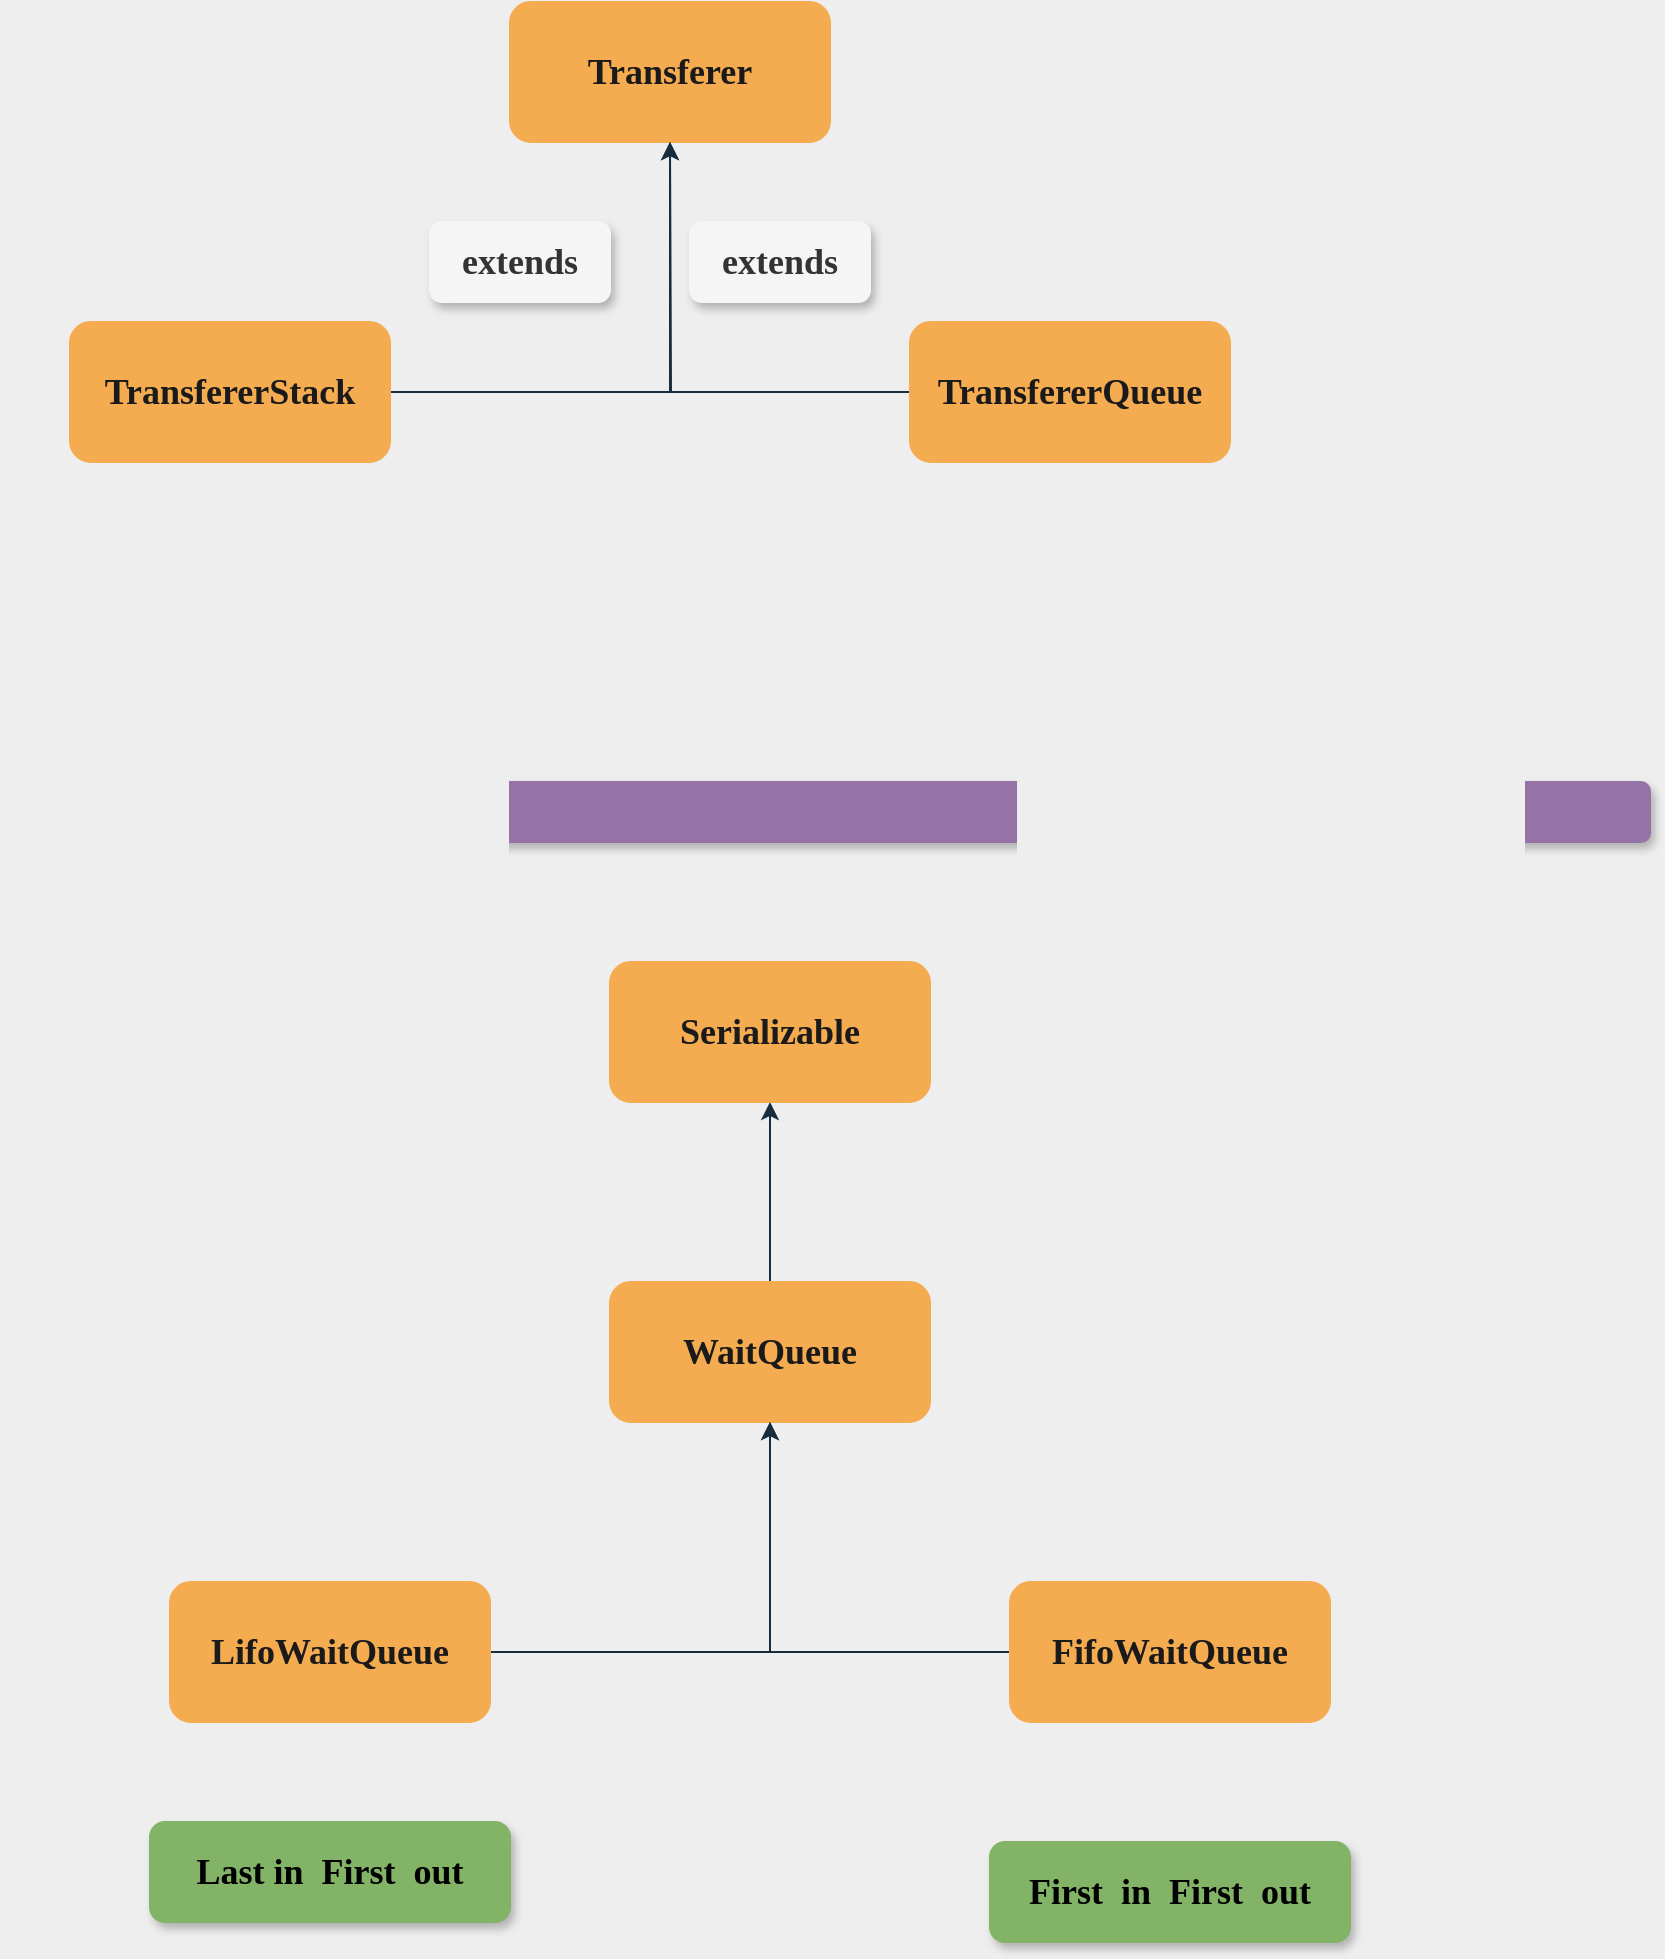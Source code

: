 <mxfile version="20.3.2" type="github" pages="6">
  <diagram id="pdduZCXTj9wSqDZN8CKR" name="内部类">
    <mxGraphModel dx="1037" dy="547" grid="1" gridSize="10" guides="1" tooltips="1" connect="1" arrows="1" fold="1" page="1" pageScale="1" pageWidth="827" pageHeight="1169" background="#EEEEEE" math="0" shadow="0">
      <root>
        <mxCell id="0" />
        <mxCell id="1" parent="0" />
        <mxCell id="Zs1OIONppMQEbX-3yjYK-1" value="&lt;b&gt;&lt;font face=&quot;Comic Sans MS&quot; style=&quot;font-size: 18px;&quot;&gt;Transferer&lt;/font&gt;&lt;/b&gt;" style="rounded=1;whiteSpace=wrap;html=1;strokeColor=#F5AB50;fontColor=#1A1A1A;fillColor=#F5AB50;shadow=0;" vertex="1" parent="1">
          <mxGeometry x="250" y="20" width="160" height="70" as="geometry" />
        </mxCell>
        <mxCell id="Zs1OIONppMQEbX-3yjYK-4" style="edgeStyle=orthogonalEdgeStyle;rounded=0;orthogonalLoop=1;jettySize=auto;html=1;entryX=0.5;entryY=1;entryDx=0;entryDy=0;strokeColor=#182E3E;fontFamily=Comic Sans MS;fontSize=18;fontColor=#1A1A1A;" edge="1" parent="1" source="Zs1OIONppMQEbX-3yjYK-2" target="Zs1OIONppMQEbX-3yjYK-1">
          <mxGeometry relative="1" as="geometry" />
        </mxCell>
        <mxCell id="Zs1OIONppMQEbX-3yjYK-2" value="&lt;b&gt;&lt;font face=&quot;Comic Sans MS&quot; style=&quot;font-size: 18px;&quot;&gt;TransfererStack&lt;/font&gt;&lt;/b&gt;" style="rounded=1;whiteSpace=wrap;html=1;strokeColor=#F5AB50;fontColor=#1A1A1A;fillColor=#F5AB50;" vertex="1" parent="1">
          <mxGeometry x="30" y="180" width="160" height="70" as="geometry" />
        </mxCell>
        <mxCell id="Zs1OIONppMQEbX-3yjYK-5" style="edgeStyle=orthogonalEdgeStyle;rounded=0;orthogonalLoop=1;jettySize=auto;html=1;strokeColor=#182E3E;fontFamily=Comic Sans MS;fontSize=18;fontColor=#1A1A1A;" edge="1" parent="1" source="Zs1OIONppMQEbX-3yjYK-3">
          <mxGeometry relative="1" as="geometry">
            <mxPoint x="330" y="90" as="targetPoint" />
          </mxGeometry>
        </mxCell>
        <mxCell id="Zs1OIONppMQEbX-3yjYK-3" value="&lt;b&gt;&lt;font face=&quot;Comic Sans MS&quot; style=&quot;font-size: 18px;&quot;&gt;TransfererQueue&lt;/font&gt;&lt;/b&gt;" style="rounded=1;whiteSpace=wrap;html=1;strokeColor=#F5AB50;fontColor=#1A1A1A;fillColor=#F5AB50;" vertex="1" parent="1">
          <mxGeometry x="450" y="180" width="160" height="70" as="geometry" />
        </mxCell>
        <mxCell id="Zs1OIONppMQEbX-3yjYK-6" value="&lt;b&gt;extends&lt;/b&gt;" style="text;html=1;strokeColor=#F5F5F5;fillColor=#F5F5F5;align=center;verticalAlign=middle;whiteSpace=wrap;rounded=1;fontFamily=Comic Sans MS;fontSize=18;fontColor=#333333;shadow=1;" vertex="1" parent="1">
          <mxGeometry x="210" y="130" width="90" height="40" as="geometry" />
        </mxCell>
        <mxCell id="Zs1OIONppMQEbX-3yjYK-7" value="&lt;b&gt;extends&lt;/b&gt;" style="text;html=1;strokeColor=#F5F5F5;fillColor=#F5F5F5;align=center;verticalAlign=middle;whiteSpace=wrap;rounded=1;fontFamily=Comic Sans MS;fontSize=18;fontColor=#333333;shadow=1;" vertex="1" parent="1">
          <mxGeometry x="340" y="130" width="90" height="40" as="geometry" />
        </mxCell>
        <mxCell id="Zs1OIONppMQEbX-3yjYK-18" style="edgeStyle=orthogonalEdgeStyle;rounded=0;orthogonalLoop=1;jettySize=auto;html=1;entryX=0.5;entryY=1;entryDx=0;entryDy=0;strokeColor=#182E3E;fontFamily=Comic Sans MS;fontSize=18;fontColor=#1A1A1A;" edge="1" parent="1" source="Zs1OIONppMQEbX-3yjYK-13" target="Zs1OIONppMQEbX-3yjYK-17">
          <mxGeometry relative="1" as="geometry" />
        </mxCell>
        <mxCell id="Zs1OIONppMQEbX-3yjYK-13" value="&lt;b&gt;&lt;font face=&quot;Comic Sans MS&quot; style=&quot;font-size: 18px;&quot;&gt;WaitQueue&lt;/font&gt;&lt;/b&gt;" style="rounded=1;whiteSpace=wrap;html=1;strokeColor=#F5AB50;fontColor=#1A1A1A;fillColor=#F5AB50;" vertex="1" parent="1">
          <mxGeometry x="300" y="660" width="160" height="70" as="geometry" />
        </mxCell>
        <mxCell id="Zs1OIONppMQEbX-3yjYK-14" value="" style="rounded=1;whiteSpace=wrap;html=1;shadow=1;strokeColor=#9673A6;fontFamily=Comic Sans MS;fontSize=18;fillColor=#9673A6;" vertex="1" parent="1">
          <mxGeometry y="410" width="820" height="30" as="geometry" />
        </mxCell>
        <mxCell id="Zs1OIONppMQEbX-3yjYK-19" style="edgeStyle=orthogonalEdgeStyle;rounded=0;orthogonalLoop=1;jettySize=auto;html=1;entryX=0.5;entryY=1;entryDx=0;entryDy=0;strokeColor=#182E3E;fontFamily=Comic Sans MS;fontSize=18;fontColor=#1A1A1A;" edge="1" parent="1" source="Zs1OIONppMQEbX-3yjYK-15" target="Zs1OIONppMQEbX-3yjYK-13">
          <mxGeometry relative="1" as="geometry" />
        </mxCell>
        <mxCell id="Zs1OIONppMQEbX-3yjYK-15" value="&lt;b&gt;&lt;font face=&quot;Comic Sans MS&quot; style=&quot;font-size: 18px;&quot;&gt;LifoWaitQueue&lt;/font&gt;&lt;/b&gt;" style="rounded=1;whiteSpace=wrap;html=1;strokeColor=#F5AB50;fontColor=#1A1A1A;fillColor=#F5AB50;" vertex="1" parent="1">
          <mxGeometry x="80" y="810" width="160" height="70" as="geometry" />
        </mxCell>
        <mxCell id="Zs1OIONppMQEbX-3yjYK-20" style="edgeStyle=orthogonalEdgeStyle;rounded=0;orthogonalLoop=1;jettySize=auto;html=1;entryX=0.5;entryY=1;entryDx=0;entryDy=0;strokeColor=#182E3E;fontFamily=Comic Sans MS;fontSize=18;fontColor=#1A1A1A;" edge="1" parent="1" source="Zs1OIONppMQEbX-3yjYK-16" target="Zs1OIONppMQEbX-3yjYK-13">
          <mxGeometry relative="1" as="geometry" />
        </mxCell>
        <mxCell id="Zs1OIONppMQEbX-3yjYK-16" value="&lt;b&gt;&lt;font face=&quot;Comic Sans MS&quot; style=&quot;font-size: 18px;&quot;&gt;FifoWaitQueue&lt;/font&gt;&lt;/b&gt;" style="rounded=1;whiteSpace=wrap;html=1;strokeColor=#F5AB50;fontColor=#1A1A1A;fillColor=#F5AB50;" vertex="1" parent="1">
          <mxGeometry x="500" y="810" width="160" height="70" as="geometry" />
        </mxCell>
        <mxCell id="Zs1OIONppMQEbX-3yjYK-17" value="&lt;b&gt;&lt;font face=&quot;Comic Sans MS&quot; style=&quot;font-size: 18px;&quot;&gt;Serializable&lt;/font&gt;&lt;/b&gt;" style="rounded=1;whiteSpace=wrap;html=1;strokeColor=#F5AB50;fontColor=#1A1A1A;fillColor=#F5AB50;" vertex="1" parent="1">
          <mxGeometry x="300" y="500" width="160" height="70" as="geometry" />
        </mxCell>
        <mxCell id="Zs1OIONppMQEbX-3yjYK-21" value="&lt;b&gt;Last in&amp;nbsp; First&amp;nbsp; out&lt;/b&gt;" style="text;html=1;strokeColor=#82B366;fillColor=#82B366;align=center;verticalAlign=middle;whiteSpace=wrap;rounded=1;shadow=1;fontFamily=Comic Sans MS;fontSize=18;" vertex="1" parent="1">
          <mxGeometry x="70" y="930" width="180" height="50" as="geometry" />
        </mxCell>
        <mxCell id="Zs1OIONppMQEbX-3yjYK-22" value="&lt;b&gt;First&amp;nbsp; in&amp;nbsp; First&amp;nbsp; out&lt;/b&gt;" style="text;html=1;strokeColor=#82B366;fillColor=#82B366;align=center;verticalAlign=middle;whiteSpace=wrap;rounded=1;shadow=1;fontFamily=Comic Sans MS;fontSize=18;" vertex="1" parent="1">
          <mxGeometry x="490" y="940" width="180" height="50" as="geometry" />
        </mxCell>
      </root>
    </mxGraphModel>
  </diagram>
  <diagram name="内部类-Transferer 的副本" id="S6HUEdkYfSA6m7veOKmx">
    <mxGraphModel dx="1037" dy="547" grid="1" gridSize="10" guides="1" tooltips="1" connect="1" arrows="1" fold="1" page="1" pageScale="1" pageWidth="827" pageHeight="1169" background="#EEEEEE" math="0" shadow="0">
      <root>
        <mxCell id="Z2-NPIwb5zDZeQIZT0iB-0" />
        <mxCell id="Z2-NPIwb5zDZeQIZT0iB-1" parent="Z2-NPIwb5zDZeQIZT0iB-0" />
        <mxCell id="Z2-NPIwb5zDZeQIZT0iB-2" value="&lt;b&gt;&lt;font face=&quot;Comic Sans MS&quot; style=&quot;font-size: 18px;&quot;&gt;Transferer&lt;/font&gt;&lt;/b&gt;" style="rounded=1;whiteSpace=wrap;html=1;strokeColor=#F5AB50;fontColor=#1A1A1A;fillColor=#F5AB50;shadow=0;" vertex="1" parent="Z2-NPIwb5zDZeQIZT0iB-1">
          <mxGeometry x="250" y="20" width="160" height="70" as="geometry" />
        </mxCell>
        <mxCell id="Z2-NPIwb5zDZeQIZT0iB-3" style="edgeStyle=orthogonalEdgeStyle;rounded=0;orthogonalLoop=1;jettySize=auto;html=1;entryX=0.5;entryY=1;entryDx=0;entryDy=0;strokeColor=#182E3E;fontFamily=Comic Sans MS;fontSize=18;fontColor=#1A1A1A;" edge="1" parent="Z2-NPIwb5zDZeQIZT0iB-1" source="Z2-NPIwb5zDZeQIZT0iB-4" target="Z2-NPIwb5zDZeQIZT0iB-2">
          <mxGeometry relative="1" as="geometry" />
        </mxCell>
        <mxCell id="Z2-NPIwb5zDZeQIZT0iB-4" value="&lt;b&gt;&lt;font face=&quot;Comic Sans MS&quot; style=&quot;font-size: 18px;&quot;&gt;TransfererStack&lt;/font&gt;&lt;/b&gt;" style="rounded=1;whiteSpace=wrap;html=1;strokeColor=#F5AB50;fontColor=#1A1A1A;fillColor=#F5AB50;" vertex="1" parent="Z2-NPIwb5zDZeQIZT0iB-1">
          <mxGeometry x="30" y="180" width="160" height="70" as="geometry" />
        </mxCell>
        <mxCell id="Z2-NPIwb5zDZeQIZT0iB-5" style="edgeStyle=orthogonalEdgeStyle;rounded=0;orthogonalLoop=1;jettySize=auto;html=1;strokeColor=#182E3E;fontFamily=Comic Sans MS;fontSize=18;fontColor=#1A1A1A;" edge="1" parent="Z2-NPIwb5zDZeQIZT0iB-1" source="Z2-NPIwb5zDZeQIZT0iB-6">
          <mxGeometry relative="1" as="geometry">
            <mxPoint x="330" y="90" as="targetPoint" />
          </mxGeometry>
        </mxCell>
        <mxCell id="Z2-NPIwb5zDZeQIZT0iB-6" value="&lt;b&gt;&lt;font face=&quot;Comic Sans MS&quot; style=&quot;font-size: 18px;&quot;&gt;TransfererQueue&lt;/font&gt;&lt;/b&gt;" style="rounded=1;whiteSpace=wrap;html=1;strokeColor=#F5AB50;fontColor=#1A1A1A;fillColor=#F5AB50;" vertex="1" parent="Z2-NPIwb5zDZeQIZT0iB-1">
          <mxGeometry x="450" y="180" width="160" height="70" as="geometry" />
        </mxCell>
        <mxCell id="Z2-NPIwb5zDZeQIZT0iB-7" value="&lt;b&gt;extends&lt;/b&gt;" style="text;html=1;strokeColor=#F5F5F5;fillColor=#F5F5F5;align=center;verticalAlign=middle;whiteSpace=wrap;rounded=1;fontFamily=Comic Sans MS;fontSize=18;fontColor=#333333;shadow=1;" vertex="1" parent="Z2-NPIwb5zDZeQIZT0iB-1">
          <mxGeometry x="210" y="130" width="90" height="40" as="geometry" />
        </mxCell>
        <mxCell id="Z2-NPIwb5zDZeQIZT0iB-8" value="&lt;b&gt;extends&lt;/b&gt;" style="text;html=1;strokeColor=#F5F5F5;fillColor=#F5F5F5;align=center;verticalAlign=middle;whiteSpace=wrap;rounded=1;fontFamily=Comic Sans MS;fontSize=18;fontColor=#333333;shadow=1;" vertex="1" parent="Z2-NPIwb5zDZeQIZT0iB-1">
          <mxGeometry x="340" y="130" width="90" height="40" as="geometry" />
        </mxCell>
      </root>
    </mxGraphModel>
  </diagram>
  <diagram name="内部类 -WaitQueue" id="VDRoNU_0cAtg3l7fg9Pw">
    <mxGraphModel dx="1037" dy="547" grid="1" gridSize="10" guides="1" tooltips="1" connect="1" arrows="1" fold="1" page="1" pageScale="1" pageWidth="827" pageHeight="1169" background="#EEEEEE" math="0" shadow="0">
      <root>
        <mxCell id="CJn73PqLoYrInAiRFC2U-0" />
        <mxCell id="CJn73PqLoYrInAiRFC2U-1" parent="CJn73PqLoYrInAiRFC2U-0" />
        <mxCell id="CJn73PqLoYrInAiRFC2U-9" style="edgeStyle=orthogonalEdgeStyle;rounded=0;orthogonalLoop=1;jettySize=auto;html=1;entryX=0.5;entryY=1;entryDx=0;entryDy=0;strokeColor=#182E3E;fontFamily=Comic Sans MS;fontSize=18;fontColor=#1A1A1A;" edge="1" parent="CJn73PqLoYrInAiRFC2U-1" source="CJn73PqLoYrInAiRFC2U-10" target="CJn73PqLoYrInAiRFC2U-16">
          <mxGeometry relative="1" as="geometry" />
        </mxCell>
        <mxCell id="CJn73PqLoYrInAiRFC2U-10" value="&lt;b&gt;&lt;font face=&quot;Comic Sans MS&quot; style=&quot;font-size: 18px;&quot;&gt;WaitQueue&lt;/font&gt;&lt;/b&gt;" style="rounded=1;whiteSpace=wrap;html=1;strokeColor=#F5AB50;fontColor=#1A1A1A;fillColor=#F5AB50;" vertex="1" parent="CJn73PqLoYrInAiRFC2U-1">
          <mxGeometry x="300" y="660" width="160" height="70" as="geometry" />
        </mxCell>
        <mxCell id="CJn73PqLoYrInAiRFC2U-12" style="edgeStyle=orthogonalEdgeStyle;rounded=0;orthogonalLoop=1;jettySize=auto;html=1;entryX=0.5;entryY=1;entryDx=0;entryDy=0;strokeColor=#182E3E;fontFamily=Comic Sans MS;fontSize=18;fontColor=#1A1A1A;" edge="1" parent="CJn73PqLoYrInAiRFC2U-1" source="CJn73PqLoYrInAiRFC2U-13" target="CJn73PqLoYrInAiRFC2U-10">
          <mxGeometry relative="1" as="geometry" />
        </mxCell>
        <mxCell id="CJn73PqLoYrInAiRFC2U-13" value="&lt;b&gt;&lt;font face=&quot;Comic Sans MS&quot; style=&quot;font-size: 18px;&quot;&gt;LifoWaitQueue&lt;/font&gt;&lt;/b&gt;" style="rounded=1;whiteSpace=wrap;html=1;strokeColor=#F5AB50;fontColor=#1A1A1A;fillColor=#F5AB50;" vertex="1" parent="CJn73PqLoYrInAiRFC2U-1">
          <mxGeometry x="80" y="810" width="160" height="70" as="geometry" />
        </mxCell>
        <mxCell id="CJn73PqLoYrInAiRFC2U-14" style="edgeStyle=orthogonalEdgeStyle;rounded=0;orthogonalLoop=1;jettySize=auto;html=1;entryX=0.5;entryY=1;entryDx=0;entryDy=0;strokeColor=#182E3E;fontFamily=Comic Sans MS;fontSize=18;fontColor=#1A1A1A;" edge="1" parent="CJn73PqLoYrInAiRFC2U-1" source="CJn73PqLoYrInAiRFC2U-15" target="CJn73PqLoYrInAiRFC2U-10">
          <mxGeometry relative="1" as="geometry" />
        </mxCell>
        <mxCell id="CJn73PqLoYrInAiRFC2U-15" value="&lt;b&gt;&lt;font face=&quot;Comic Sans MS&quot; style=&quot;font-size: 18px;&quot;&gt;FifoWaitQueue&lt;/font&gt;&lt;/b&gt;" style="rounded=1;whiteSpace=wrap;html=1;strokeColor=#F5AB50;fontColor=#1A1A1A;fillColor=#F5AB50;" vertex="1" parent="CJn73PqLoYrInAiRFC2U-1">
          <mxGeometry x="500" y="810" width="160" height="70" as="geometry" />
        </mxCell>
        <mxCell id="CJn73PqLoYrInAiRFC2U-16" value="&lt;b&gt;&lt;font face=&quot;Comic Sans MS&quot; style=&quot;font-size: 18px;&quot;&gt;Serializable&lt;/font&gt;&lt;/b&gt;" style="rounded=1;whiteSpace=wrap;html=1;strokeColor=#F5AB50;fontColor=#1A1A1A;fillColor=#F5AB50;" vertex="1" parent="CJn73PqLoYrInAiRFC2U-1">
          <mxGeometry x="300" y="500" width="160" height="70" as="geometry" />
        </mxCell>
        <mxCell id="CJn73PqLoYrInAiRFC2U-17" value="&lt;b&gt;Last in&amp;nbsp; First&amp;nbsp; out&lt;/b&gt;" style="text;html=1;strokeColor=#82B366;fillColor=#82B366;align=center;verticalAlign=middle;whiteSpace=wrap;rounded=1;shadow=1;fontFamily=Comic Sans MS;fontSize=18;" vertex="1" parent="CJn73PqLoYrInAiRFC2U-1">
          <mxGeometry x="70" y="930" width="180" height="50" as="geometry" />
        </mxCell>
        <mxCell id="CJn73PqLoYrInAiRFC2U-18" value="&lt;b&gt;First&amp;nbsp; in&amp;nbsp; First&amp;nbsp; out&lt;/b&gt;" style="text;html=1;strokeColor=#82B366;fillColor=#82B366;align=center;verticalAlign=middle;whiteSpace=wrap;rounded=1;shadow=1;fontFamily=Comic Sans MS;fontSize=18;" vertex="1" parent="CJn73PqLoYrInAiRFC2U-1">
          <mxGeometry x="490" y="940" width="180" height="50" as="geometry" />
        </mxCell>
      </root>
    </mxGraphModel>
  </diagram>
  <diagram name="构造方法" id="8zEnWlDCJmIlJgSaBidS">
    <mxGraphModel dx="1037" dy="547" grid="1" gridSize="10" guides="1" tooltips="1" connect="1" arrows="1" fold="1" page="1" pageScale="1" pageWidth="827" pageHeight="1169" background="#EEEEEE" math="0" shadow="0">
      <root>
        <mxCell id="DzaW1A6d7yZy3E7BmHNf-0" />
        <mxCell id="DzaW1A6d7yZy3E7BmHNf-1" parent="DzaW1A6d7yZy3E7BmHNf-0" />
        <mxCell id="yrLEyV-hGhsXKzwI6RHE-0" value="" style="shape=curlyBracket;whiteSpace=wrap;html=1;rounded=1;shadow=1;strokeColor=#82B366;fontFamily=Comic Sans MS;fontSize=18;fontColor=#1A1A1A;fillColor=#82B366;strokeWidth=2;" vertex="1" parent="DzaW1A6d7yZy3E7BmHNf-1">
          <mxGeometry x="275" y="70" width="20" height="290" as="geometry" />
        </mxCell>
        <mxCell id="yrLEyV-hGhsXKzwI6RHE-1" value="&lt;b&gt;SychnronousQueue&lt;/b&gt;" style="rounded=1;whiteSpace=wrap;html=1;shadow=1;strokeColor=#82B366;fontFamily=Comic Sans MS;fontSize=18;fontColor=#1A1A1A;fillColor=#82B366;" vertex="1" parent="DzaW1A6d7yZy3E7BmHNf-1">
          <mxGeometry x="60" y="190" width="200" height="60" as="geometry" />
        </mxCell>
        <mxCell id="yrLEyV-hGhsXKzwI6RHE-2" value="&lt;b&gt;TransfererStack&lt;/b&gt;" style="rounded=1;whiteSpace=wrap;html=1;shadow=1;strokeColor=#82B366;strokeWidth=2;fontFamily=Comic Sans MS;fontSize=18;fontColor=#1A1A1A;fillColor=#82B366;" vertex="1" parent="DzaW1A6d7yZy3E7BmHNf-1">
          <mxGeometry x="500" y="50" width="200" height="60" as="geometry" />
        </mxCell>
        <mxCell id="yrLEyV-hGhsXKzwI6RHE-3" value="" style="endArrow=classic;html=1;rounded=0;strokeColor=#182E3E;fontFamily=Comic Sans MS;fontSize=18;fontColor=#1A1A1A;" edge="1" parent="DzaW1A6d7yZy3E7BmHNf-1">
          <mxGeometry width="50" height="50" relative="1" as="geometry">
            <mxPoint x="300" y="80" as="sourcePoint" />
            <mxPoint x="490" y="80" as="targetPoint" />
          </mxGeometry>
        </mxCell>
        <mxCell id="yrLEyV-hGhsXKzwI6RHE-5" value="&lt;b&gt;无参构造&lt;/b&gt;" style="text;html=1;strokeColor=#6C8EBF;fillColor=#6C8EBF;align=center;verticalAlign=middle;whiteSpace=wrap;rounded=1;shadow=0;strokeWidth=2;fontFamily=Comic Sans MS;fontSize=18;" vertex="1" parent="DzaW1A6d7yZy3E7BmHNf-1">
          <mxGeometry x="340" y="30" width="100" height="40" as="geometry" />
        </mxCell>
        <mxCell id="yrLEyV-hGhsXKzwI6RHE-6" value="" style="endArrow=classic;html=1;rounded=0;strokeColor=#182E3E;fontFamily=Comic Sans MS;fontSize=18;fontColor=#1A1A1A;" edge="1" parent="DzaW1A6d7yZy3E7BmHNf-1">
          <mxGeometry width="50" height="50" relative="1" as="geometry">
            <mxPoint x="305" y="359" as="sourcePoint" />
            <mxPoint x="495" y="359" as="targetPoint" />
          </mxGeometry>
        </mxCell>
        <mxCell id="yrLEyV-hGhsXKzwI6RHE-8" value="" style="shape=curlyBracket;whiteSpace=wrap;html=1;rounded=1;shadow=0;strokeColor=#82b366;strokeWidth=2;fontFamily=Comic Sans MS;fontSize=18;fillColor=#d5e8d4;" vertex="1" parent="DzaW1A6d7yZy3E7BmHNf-1">
          <mxGeometry x="505" y="280" width="20" height="155" as="geometry" />
        </mxCell>
        <mxCell id="yrLEyV-hGhsXKzwI6RHE-9" value="" style="endArrow=classic;html=1;rounded=0;strokeColor=#182E3E;fontFamily=Comic Sans MS;fontSize=18;fontColor=#1A1A1A;" edge="1" parent="DzaW1A6d7yZy3E7BmHNf-1">
          <mxGeometry width="50" height="50" relative="1" as="geometry">
            <mxPoint x="535" y="280" as="sourcePoint" />
            <mxPoint x="675" y="280" as="targetPoint" />
          </mxGeometry>
        </mxCell>
        <mxCell id="yrLEyV-hGhsXKzwI6RHE-10" value="&lt;b style=&quot;color: rgb(51, 51, 51);&quot;&gt;带参构造&lt;/b&gt;" style="text;html=1;strokeColor=#6C8EBF;fillColor=#6C8EBF;align=center;verticalAlign=middle;whiteSpace=wrap;rounded=1;shadow=0;strokeWidth=2;fontFamily=Comic Sans MS;fontSize=18;" vertex="1" parent="DzaW1A6d7yZy3E7BmHNf-1">
          <mxGeometry x="335" y="310" width="100" height="40" as="geometry" />
        </mxCell>
        <mxCell id="yrLEyV-hGhsXKzwI6RHE-11" value="&lt;b&gt;true&lt;/b&gt;" style="text;html=1;strokeColor=#B85450;fillColor=#B85450;align=center;verticalAlign=middle;whiteSpace=wrap;rounded=1;shadow=0;strokeWidth=2;fontFamily=Comic Sans MS;fontSize=18;" vertex="1" parent="DzaW1A6d7yZy3E7BmHNf-1">
          <mxGeometry x="550" y="220" width="100" height="40" as="geometry" />
        </mxCell>
        <mxCell id="yrLEyV-hGhsXKzwI6RHE-12" value="" style="endArrow=classic;html=1;rounded=0;strokeColor=#182E3E;fontFamily=Comic Sans MS;fontSize=18;fontColor=#1A1A1A;" edge="1" parent="DzaW1A6d7yZy3E7BmHNf-1">
          <mxGeometry width="50" height="50" relative="1" as="geometry">
            <mxPoint x="545" y="434" as="sourcePoint" />
            <mxPoint x="685" y="434" as="targetPoint" />
          </mxGeometry>
        </mxCell>
        <mxCell id="yrLEyV-hGhsXKzwI6RHE-13" value="&lt;b&gt;false&lt;/b&gt;" style="text;html=1;strokeColor=#B85450;fillColor=#B85450;align=center;verticalAlign=middle;whiteSpace=wrap;rounded=1;shadow=0;strokeWidth=2;fontFamily=Comic Sans MS;fontSize=18;" vertex="1" parent="DzaW1A6d7yZy3E7BmHNf-1">
          <mxGeometry x="555" y="389" width="100" height="40" as="geometry" />
        </mxCell>
        <mxCell id="yrLEyV-hGhsXKzwI6RHE-14" value="&lt;b&gt;TransfererQueue&lt;/b&gt;" style="rounded=1;whiteSpace=wrap;html=1;shadow=1;strokeColor=#82B366;strokeWidth=2;fontFamily=Comic Sans MS;fontSize=18;fontColor=#1A1A1A;fillColor=#82B366;" vertex="1" parent="DzaW1A6d7yZy3E7BmHNf-1">
          <mxGeometry x="695" y="250" width="200" height="60" as="geometry" />
        </mxCell>
        <mxCell id="yrLEyV-hGhsXKzwI6RHE-15" value="&lt;b&gt;TransfererStack&lt;/b&gt;" style="rounded=1;whiteSpace=wrap;html=1;shadow=1;strokeColor=#82B366;strokeWidth=2;fontFamily=Comic Sans MS;fontSize=18;fontColor=#1A1A1A;fillColor=#82B366;" vertex="1" parent="DzaW1A6d7yZy3E7BmHNf-1">
          <mxGeometry x="695" y="389" width="200" height="60" as="geometry" />
        </mxCell>
      </root>
    </mxGraphModel>
  </diagram>
  <diagram name="TransfererQueue" id="qh519gDt9EpYNyzp5Fwu">
    <mxGraphModel dx="-2271" dy="547" grid="1" gridSize="10" guides="1" tooltips="1" connect="1" arrows="1" fold="1" page="1" pageScale="1" pageWidth="827" pageHeight="1169" background="#EEEEEE" math="0" shadow="0">
      <root>
        <mxCell id="RRr4hbnB_NSRUYSK_yCE-0" />
        <mxCell id="RRr4hbnB_NSRUYSK_yCE-1" parent="RRr4hbnB_NSRUYSK_yCE-0" />
        <mxCell id="RTvg7lNcNGQBOAS71OXe-0" value="&lt;b&gt;TransfererQueue&lt;/b&gt;" style="rounded=1;whiteSpace=wrap;html=1;shadow=1;strokeColor=#82B366;strokeWidth=2;fontFamily=Comic Sans MS;fontSize=18;fontColor=#1A1A1A;fillColor=#82B366;" vertex="1" parent="RRr4hbnB_NSRUYSK_yCE-1">
          <mxGeometry x="3929" y="240" width="180" height="60" as="geometry" />
        </mxCell>
        <mxCell id="RTvg7lNcNGQBOAS71OXe-1" value="&lt;b&gt;QNode&lt;/b&gt;" style="rounded=1;whiteSpace=wrap;html=1;shadow=1;strokeColor=#D79B00;strokeWidth=2;fontFamily=Comic Sans MS;fontSize=18;fillColor=#D79B00;" vertex="1" parent="RRr4hbnB_NSRUYSK_yCE-1">
          <mxGeometry x="4491.5" y="50" width="110" height="60" as="geometry" />
        </mxCell>
        <mxCell id="RTvg7lNcNGQBOAS71OXe-2" value="" style="shape=curlyBracket;whiteSpace=wrap;html=1;rounded=1;shadow=1;strokeColor=#82B366;strokeWidth=2;fontFamily=Comic Sans MS;fontSize=18;fontColor=#1A1A1A;fillColor=#82B366;rotation=90;" vertex="1" parent="RRr4hbnB_NSRUYSK_yCE-1">
          <mxGeometry x="4529" y="-120" width="35" height="500" as="geometry" />
        </mxCell>
        <mxCell id="RTvg7lNcNGQBOAS71OXe-3" value="&lt;b&gt;next&lt;/b&gt;" style="rounded=1;whiteSpace=wrap;html=1;shadow=1;strokeColor=#D79B00;strokeWidth=2;fontFamily=Comic Sans MS;fontSize=18;fillColor=#D79B00;" vertex="1" parent="RRr4hbnB_NSRUYSK_yCE-1">
          <mxGeometry x="4249" y="150" width="100" height="40" as="geometry" />
        </mxCell>
        <mxCell id="RTvg7lNcNGQBOAS71OXe-6" value="&lt;b&gt;item&lt;/b&gt;" style="rounded=1;whiteSpace=wrap;html=1;shadow=1;strokeColor=#D79B00;strokeWidth=2;fontFamily=Comic Sans MS;fontSize=18;fillColor=#D79B00;" vertex="1" parent="RRr4hbnB_NSRUYSK_yCE-1">
          <mxGeometry x="4409" y="150" width="100" height="40" as="geometry" />
        </mxCell>
        <mxCell id="RTvg7lNcNGQBOAS71OXe-7" value="&lt;b&gt;waiter&lt;/b&gt;" style="rounded=1;whiteSpace=wrap;html=1;shadow=1;strokeColor=#D79B00;strokeWidth=2;fontFamily=Comic Sans MS;fontSize=18;fillColor=#D79B00;" vertex="1" parent="RRr4hbnB_NSRUYSK_yCE-1">
          <mxGeometry x="4579" y="150" width="100" height="40" as="geometry" />
        </mxCell>
        <mxCell id="RTvg7lNcNGQBOAS71OXe-8" value="&lt;b&gt;isData&lt;/b&gt;" style="rounded=1;whiteSpace=wrap;html=1;shadow=1;strokeColor=#D79B00;strokeWidth=2;fontFamily=Comic Sans MS;fontSize=18;fillColor=#D79B00;" vertex="1" parent="RRr4hbnB_NSRUYSK_yCE-1">
          <mxGeometry x="4759" y="150" width="100" height="40" as="geometry" />
        </mxCell>
        <mxCell id="RTvg7lNcNGQBOAS71OXe-10" style="edgeStyle=orthogonalEdgeStyle;rounded=0;orthogonalLoop=1;jettySize=auto;html=1;strokeColor=#82b366;fontFamily=Comic Sans MS;fontSize=18;fontColor=#1A1A1A;fillColor=#d5e8d4;strokeWidth=2;entryX=0;entryY=0.5;entryDx=0;entryDy=0;exitX=1;exitY=0.5;exitDx=0;exitDy=0;" edge="1" parent="RRr4hbnB_NSRUYSK_yCE-1" source="RTvg7lNcNGQBOAS71OXe-9" target="RTvg7lNcNGQBOAS71OXe-19">
          <mxGeometry relative="1" as="geometry">
            <mxPoint x="4369" y="495" as="targetPoint" />
          </mxGeometry>
        </mxCell>
        <mxCell id="RTvg7lNcNGQBOAS71OXe-9" value="&lt;b&gt;QNode&lt;/b&gt;&lt;b&gt;&lt;br&gt;&lt;/b&gt;" style="rounded=1;whiteSpace=wrap;html=1;shadow=1;strokeColor=#D79B00;strokeWidth=2;fontFamily=Comic Sans MS;fontSize=18;fillColor=#D79B00;" vertex="1" parent="RRr4hbnB_NSRUYSK_yCE-1">
          <mxGeometry x="4109" y="460" width="120" height="70" as="geometry" />
        </mxCell>
        <mxCell id="RTvg7lNcNGQBOAS71OXe-14" style="edgeStyle=orthogonalEdgeStyle;rounded=0;orthogonalLoop=1;jettySize=auto;html=1;entryX=0;entryY=0.5;entryDx=0;entryDy=0;strokeColor=#82b366;strokeWidth=2;fontFamily=Comic Sans MS;fontSize=18;fontColor=#1A1A1A;fillColor=#d5e8d4;exitX=1;exitY=0.5;exitDx=0;exitDy=0;" edge="1" parent="RRr4hbnB_NSRUYSK_yCE-1" source="RTvg7lNcNGQBOAS71OXe-19" target="RTvg7lNcNGQBOAS71OXe-20">
          <mxGeometry relative="1" as="geometry">
            <mxPoint x="4489" y="495" as="sourcePoint" />
            <mxPoint x="4619" y="495" as="targetPoint" />
          </mxGeometry>
        </mxCell>
        <mxCell id="RTvg7lNcNGQBOAS71OXe-15" style="edgeStyle=orthogonalEdgeStyle;rounded=0;orthogonalLoop=1;jettySize=auto;html=1;entryX=0;entryY=0.5;entryDx=0;entryDy=0;strokeColor=#82b366;strokeWidth=2;fontFamily=Comic Sans MS;fontSize=18;fontColor=#1A1A1A;fillColor=#d5e8d4;exitX=1;exitY=0.5;exitDx=0;exitDy=0;" edge="1" parent="RRr4hbnB_NSRUYSK_yCE-1" source="RTvg7lNcNGQBOAS71OXe-20" target="RTvg7lNcNGQBOAS71OXe-21">
          <mxGeometry relative="1" as="geometry">
            <mxPoint x="4749" y="495" as="sourcePoint" />
            <mxPoint x="4869" y="495" as="targetPoint" />
          </mxGeometry>
        </mxCell>
        <mxCell id="RTvg7lNcNGQBOAS71OXe-16" value="&lt;b&gt;next&lt;/b&gt;" style="rounded=1;whiteSpace=wrap;html=1;shadow=1;strokeColor=#6C8EBF;strokeWidth=2;fontFamily=Comic Sans MS;fontSize=18;fillColor=#6C8EBF;" vertex="1" parent="RRr4hbnB_NSRUYSK_yCE-1">
          <mxGeometry x="4249" y="430" width="90" height="50" as="geometry" />
        </mxCell>
        <mxCell id="RTvg7lNcNGQBOAS71OXe-17" value="&lt;b&gt;next&lt;/b&gt;" style="rounded=1;whiteSpace=wrap;html=1;shadow=1;strokeColor=#6C8EBF;strokeWidth=2;fontFamily=Comic Sans MS;fontSize=18;fillColor=#6C8EBF;" vertex="1" parent="RRr4hbnB_NSRUYSK_yCE-1">
          <mxGeometry x="4508" y="430" width="90" height="50" as="geometry" />
        </mxCell>
        <mxCell id="RTvg7lNcNGQBOAS71OXe-18" value="&lt;b&gt;next&lt;/b&gt;" style="rounded=1;whiteSpace=wrap;html=1;shadow=1;strokeColor=#6C8EBF;strokeWidth=2;fontFamily=Comic Sans MS;fontSize=18;fillColor=#6C8EBF;" vertex="1" parent="RRr4hbnB_NSRUYSK_yCE-1">
          <mxGeometry x="4759" y="430" width="90" height="50" as="geometry" />
        </mxCell>
        <mxCell id="RTvg7lNcNGQBOAS71OXe-19" value="&lt;b&gt;QNode&lt;/b&gt;&lt;b&gt;&lt;br&gt;&lt;/b&gt;" style="rounded=1;whiteSpace=wrap;html=1;shadow=1;strokeColor=#D79B00;strokeWidth=2;fontFamily=Comic Sans MS;fontSize=18;fillColor=#D79B00;" vertex="1" parent="RRr4hbnB_NSRUYSK_yCE-1">
          <mxGeometry x="4359" y="460" width="120" height="70" as="geometry" />
        </mxCell>
        <mxCell id="RTvg7lNcNGQBOAS71OXe-20" value="&lt;b&gt;QNode&lt;/b&gt;&lt;b&gt;&lt;br&gt;&lt;/b&gt;" style="rounded=1;whiteSpace=wrap;html=1;shadow=1;strokeColor=#D79B00;strokeWidth=2;fontFamily=Comic Sans MS;fontSize=18;fillColor=#D79B00;" vertex="1" parent="RRr4hbnB_NSRUYSK_yCE-1">
          <mxGeometry x="4619" y="460" width="120" height="70" as="geometry" />
        </mxCell>
        <mxCell id="RTvg7lNcNGQBOAS71OXe-21" value="&lt;b&gt;QNode&lt;/b&gt;&lt;b&gt;&lt;br&gt;&lt;/b&gt;" style="rounded=1;whiteSpace=wrap;html=1;shadow=1;strokeColor=#D79B00;strokeWidth=2;fontFamily=Comic Sans MS;fontSize=18;fillColor=#D79B00;" vertex="1" parent="RRr4hbnB_NSRUYSK_yCE-1">
          <mxGeometry x="4869" y="460" width="120" height="70" as="geometry" />
        </mxCell>
        <mxCell id="RTvg7lNcNGQBOAS71OXe-23" style="edgeStyle=orthogonalEdgeStyle;rounded=0;orthogonalLoop=1;jettySize=auto;html=1;entryX=0.5;entryY=0;entryDx=0;entryDy=0;strokeColor=#3B96FF;strokeWidth=2;fontFamily=Comic Sans MS;fontSize=18;fontColor=#1A1A1A;" edge="1" parent="RRr4hbnB_NSRUYSK_yCE-1" source="RTvg7lNcNGQBOAS71OXe-22" target="RTvg7lNcNGQBOAS71OXe-9">
          <mxGeometry relative="1" as="geometry" />
        </mxCell>
        <mxCell id="RTvg7lNcNGQBOAS71OXe-22" value="&lt;b&gt;&lt;font style=&quot;font-size: 24px;&quot;&gt;first&lt;/font&gt;&lt;/b&gt;" style="rounded=1;whiteSpace=wrap;html=1;shadow=1;strokeColor=#3B96FF;strokeWidth=2;fontFamily=Comic Sans MS;fontSize=18;fontColor=#ffffff;fillColor=#3B96FF;" vertex="1" parent="RRr4hbnB_NSRUYSK_yCE-1">
          <mxGeometry x="4129" y="330" width="80" height="50" as="geometry" />
        </mxCell>
        <mxCell id="RTvg7lNcNGQBOAS71OXe-24" style="edgeStyle=orthogonalEdgeStyle;rounded=0;orthogonalLoop=1;jettySize=auto;html=1;entryX=0.5;entryY=0;entryDx=0;entryDy=0;strokeColor=#3B96FF;strokeWidth=2;fontFamily=Comic Sans MS;fontSize=18;fontColor=#1A1A1A;" edge="1" source="RTvg7lNcNGQBOAS71OXe-25" parent="RRr4hbnB_NSRUYSK_yCE-1">
          <mxGeometry relative="1" as="geometry">
            <mxPoint x="4929" y="460" as="targetPoint" />
          </mxGeometry>
        </mxCell>
        <mxCell id="RTvg7lNcNGQBOAS71OXe-25" value="&lt;b&gt;&lt;font style=&quot;font-size: 24px;&quot;&gt;tail&lt;/font&gt;&lt;/b&gt;" style="rounded=1;whiteSpace=wrap;html=1;shadow=1;strokeColor=#3B96FF;strokeWidth=2;fontFamily=Comic Sans MS;fontSize=18;fontColor=#ffffff;fillColor=#3B96FF;" vertex="1" parent="RRr4hbnB_NSRUYSK_yCE-1">
          <mxGeometry x="4889" y="330" width="80" height="50" as="geometry" />
        </mxCell>
      </root>
    </mxGraphModel>
  </diagram>
  <diagram name="TransfererQueue-transfer" id="kcwL8cK7qocH55PaXhxO">
    <mxGraphModel dx="-2271" dy="547" grid="1" gridSize="10" guides="1" tooltips="1" connect="1" arrows="1" fold="1" page="1" pageScale="1" pageWidth="827" pageHeight="1169" background="#EEEEEE" math="0" shadow="0">
      <root>
        <mxCell id="v1Vg9BsTZOCkdtuqE38V-0" />
        <mxCell id="v1Vg9BsTZOCkdtuqE38V-1" parent="v1Vg9BsTZOCkdtuqE38V-0" />
        <mxCell id="IaAq5tZLwrQzVeBqlxX5-1" style="edgeStyle=orthogonalEdgeStyle;curved=1;rounded=0;orthogonalLoop=1;jettySize=auto;html=1;strokeColor=#001DBC;strokeWidth=2;fontFamily=Comic Sans MS;fontSize=24;fontColor=#1A1A1A;entryX=0.5;entryY=0;entryDx=0;entryDy=0;fillColor=#0050ef;" edge="1" parent="v1Vg9BsTZOCkdtuqE38V-1" source="IaAq5tZLwrQzVeBqlxX5-0" target="IaAq5tZLwrQzVeBqlxX5-2">
          <mxGeometry relative="1" as="geometry">
            <mxPoint x="4410" y="760" as="targetPoint" />
          </mxGeometry>
        </mxCell>
        <mxCell id="IaAq5tZLwrQzVeBqlxX5-0" value="&lt;b&gt;start&lt;/b&gt;" style="ellipse;whiteSpace=wrap;html=1;rounded=1;shadow=1;strokeColor=#82B366;strokeWidth=2;fontFamily=Comic Sans MS;fontSize=24;fontColor=#1A1A1A;fillColor=#82B366;" vertex="1" parent="v1Vg9BsTZOCkdtuqE38V-1">
          <mxGeometry x="4349" y="585" width="120" height="80" as="geometry" />
        </mxCell>
        <mxCell id="IaAq5tZLwrQzVeBqlxX5-3" style="edgeStyle=orthogonalEdgeStyle;curved=1;rounded=0;orthogonalLoop=1;jettySize=auto;html=1;strokeColor=#001DBC;strokeWidth=2;fontFamily=Comic Sans MS;fontSize=18;fontColor=#1A1A1A;" edge="1" parent="v1Vg9BsTZOCkdtuqE38V-1" source="IaAq5tZLwrQzVeBqlxX5-2">
          <mxGeometry relative="1" as="geometry">
            <mxPoint x="4410" y="720" as="targetPoint" />
            <Array as="points">
              <mxPoint x="4130" y="850" />
              <mxPoint x="4130" y="720" />
            </Array>
          </mxGeometry>
        </mxCell>
        <mxCell id="IaAq5tZLwrQzVeBqlxX5-5" style="edgeStyle=orthogonalEdgeStyle;curved=1;rounded=0;orthogonalLoop=1;jettySize=auto;html=1;strokeColor=#001DBC;strokeWidth=2;fontFamily=Comic Sans MS;fontSize=18;fontColor=#1A1A1A;entryX=0.5;entryY=0;entryDx=0;entryDy=0;" edge="1" parent="v1Vg9BsTZOCkdtuqE38V-1" source="IaAq5tZLwrQzVeBqlxX5-2" target="IaAq5tZLwrQzVeBqlxX5-7">
          <mxGeometry relative="1" as="geometry">
            <mxPoint x="4410" y="1030" as="targetPoint" />
          </mxGeometry>
        </mxCell>
        <mxCell id="IaAq5tZLwrQzVeBqlxX5-2" value="&lt;span style=&quot;font-size: 18px;&quot;&gt;&lt;b&gt;队列的head，tail节点是否创建完&lt;/b&gt;&lt;/span&gt;" style="rhombus;whiteSpace=wrap;html=1;rounded=1;shadow=1;strokeColor=#82B366;strokeWidth=2;fontFamily=Comic Sans MS;fontSize=24;fontColor=#1A1A1A;fillColor=#82B366;" vertex="1" parent="v1Vg9BsTZOCkdtuqE38V-1">
          <mxGeometry x="4229" y="810" width="361" height="80" as="geometry" />
        </mxCell>
        <mxCell id="IaAq5tZLwrQzVeBqlxX5-6" value="&lt;b&gt;是&lt;/b&gt;" style="text;html=1;strokeColor=#6C8EBF;fillColor=#6C8EBF;align=center;verticalAlign=middle;whiteSpace=wrap;rounded=1;shadow=1;strokeWidth=2;fontFamily=Comic Sans MS;fontSize=18;" vertex="1" parent="v1Vg9BsTZOCkdtuqE38V-1">
          <mxGeometry x="4240" y="970" width="70" height="40" as="geometry" />
        </mxCell>
        <mxCell id="IaAq5tZLwrQzVeBqlxX5-12" style="edgeStyle=orthogonalEdgeStyle;shape=connector;curved=1;rounded=0;orthogonalLoop=1;jettySize=auto;html=1;labelBackgroundColor=default;strokeColor=#001DBC;strokeWidth=2;fontFamily=Comic Sans MS;fontSize=18;fontColor=#1A1A1A;endArrow=classic;entryX=0.5;entryY=0;entryDx=0;entryDy=0;" edge="1" parent="v1Vg9BsTZOCkdtuqE38V-1" source="IaAq5tZLwrQzVeBqlxX5-7" target="IaAq5tZLwrQzVeBqlxX5-13">
          <mxGeometry relative="1" as="geometry">
            <mxPoint x="4130" y="1160" as="targetPoint" />
          </mxGeometry>
        </mxCell>
        <mxCell id="IaAq5tZLwrQzVeBqlxX5-7" value="&lt;b&gt;是否是空队列&lt;/b&gt;" style="rhombus;whiteSpace=wrap;html=1;rounded=1;shadow=1;strokeColor=#82B366;strokeWidth=2;fontFamily=Comic Sans MS;fontSize=18;fontColor=#1A1A1A;fillColor=#82B366;" vertex="1" parent="v1Vg9BsTZOCkdtuqE38V-1">
          <mxGeometry x="4291.5" y="990" width="236" height="70" as="geometry" />
        </mxCell>
        <mxCell id="IaAq5tZLwrQzVeBqlxX5-10" value="&lt;b&gt;不是&lt;/b&gt;" style="text;html=1;strokeColor=#6C8EBF;fillColor=#6C8EBF;align=center;verticalAlign=middle;whiteSpace=wrap;rounded=1;shadow=1;strokeWidth=2;fontFamily=Comic Sans MS;fontSize=18;" vertex="1" parent="v1Vg9BsTZOCkdtuqE38V-1">
          <mxGeometry x="4469" y="960" width="70" height="40" as="geometry" />
        </mxCell>
        <mxCell id="IaAq5tZLwrQzVeBqlxX5-16" style="edgeStyle=orthogonalEdgeStyle;shape=connector;curved=1;rounded=0;orthogonalLoop=1;jettySize=auto;html=1;labelBackgroundColor=default;strokeColor=#001DBC;strokeWidth=2;fontFamily=Comic Sans MS;fontSize=18;fontColor=#1A1A1A;endArrow=classic;" edge="1" parent="v1Vg9BsTZOCkdtuqE38V-1" source="IaAq5tZLwrQzVeBqlxX5-13">
          <mxGeometry relative="1" as="geometry">
            <mxPoint x="4410" y="720" as="targetPoint" />
            <Array as="points">
              <mxPoint x="3810" y="1160" />
              <mxPoint x="3810" y="720" />
            </Array>
          </mxGeometry>
        </mxCell>
        <mxCell id="IaAq5tZLwrQzVeBqlxX5-29" style="edgeStyle=orthogonalEdgeStyle;shape=connector;curved=1;rounded=0;orthogonalLoop=1;jettySize=auto;html=1;labelBackgroundColor=default;strokeColor=#001DBC;strokeWidth=2;fontFamily=Comic Sans MS;fontSize=23;fontColor=#336600;endArrow=classic;entryX=0.5;entryY=0;entryDx=0;entryDy=0;" edge="1" parent="v1Vg9BsTZOCkdtuqE38V-1" source="IaAq5tZLwrQzVeBqlxX5-13" target="IaAq5tZLwrQzVeBqlxX5-42">
          <mxGeometry relative="1" as="geometry">
            <mxPoint x="4220" y="1240" as="targetPoint" />
            <Array as="points">
              <mxPoint x="4205" y="1160" />
            </Array>
          </mxGeometry>
        </mxCell>
        <mxCell id="IaAq5tZLwrQzVeBqlxX5-13" value="&lt;b&gt;tail节点是否更新&lt;/b&gt;" style="rhombus;whiteSpace=wrap;html=1;rounded=1;shadow=1;strokeColor=#82B366;strokeWidth=2;fontFamily=Comic Sans MS;fontSize=18;fontColor=#1A1A1A;fillColor=#82B366;" vertex="1" parent="v1Vg9BsTZOCkdtuqE38V-1">
          <mxGeometry x="3940" y="1120" width="181" height="80" as="geometry" />
        </mxCell>
        <mxCell id="IaAq5tZLwrQzVeBqlxX5-18" value="&lt;b&gt;&lt;font color=&quot;#336600&quot;&gt;已更新&lt;/font&gt;&lt;/b&gt;" style="text;html=1;strokeColor=#FFEBA8;fillColor=#FFEBA8;align=center;verticalAlign=middle;whiteSpace=wrap;rounded=1;shadow=1;strokeWidth=2;fontFamily=Comic Sans MS;fontSize=18;fontColor=#ffffff;" vertex="1" parent="v1Vg9BsTZOCkdtuqE38V-1">
          <mxGeometry x="3890" y="1100" width="70" height="40" as="geometry" />
        </mxCell>
        <mxCell id="IaAq5tZLwrQzVeBqlxX5-22" value="" style="shape=table;startSize=0;container=1;collapsible=0;childLayout=tableLayout;rounded=1;shadow=1;strokeWidth=1;fontFamily=Comic Sans MS;fontSize=18;html=1;fillColor=#D9D9D9;fontColor=#333333;strokeColor=#666666;" vertex="1" parent="v1Vg9BsTZOCkdtuqE38V-1">
          <mxGeometry x="4720" y="553.12" width="450" height="70" as="geometry" />
        </mxCell>
        <mxCell id="IaAq5tZLwrQzVeBqlxX5-23" value="" style="shape=tableRow;horizontal=0;startSize=0;swimlaneHead=0;swimlaneBody=0;top=0;left=0;bottom=0;right=0;collapsible=0;dropTarget=0;fillColor=none;points=[[0,0.5],[1,0.5]];portConstraint=eastwest;rounded=1;shadow=1;strokeColor=#82B366;strokeWidth=2;fontFamily=Comic Sans MS;fontSize=18;fontColor=#336600;html=1;" vertex="1" parent="IaAq5tZLwrQzVeBqlxX5-22">
          <mxGeometry width="450" height="70" as="geometry" />
        </mxCell>
        <mxCell id="IaAq5tZLwrQzVeBqlxX5-24" value="&lt;b style=&quot;color: rgb(0, 0, 0);&quot;&gt;&lt;font style=&quot;font-size: 24px;&quot;&gt;E e&lt;/font&gt;&lt;/b&gt;" style="shape=partialRectangle;html=1;whiteSpace=wrap;connectable=0;overflow=hidden;fillColor=none;top=0;left=0;bottom=0;right=0;pointerEvents=1;rounded=1;shadow=1;strokeColor=#82B366;strokeWidth=2;fontFamily=Comic Sans MS;fontSize=18;fontColor=#336600;" vertex="1" parent="IaAq5tZLwrQzVeBqlxX5-23">
          <mxGeometry width="149" height="70" as="geometry">
            <mxRectangle width="149" height="70" as="alternateBounds" />
          </mxGeometry>
        </mxCell>
        <mxCell id="IaAq5tZLwrQzVeBqlxX5-25" value="&lt;b style=&quot;color: rgb(0, 0, 0);&quot;&gt;&lt;font style=&quot;font-size: 21px;&quot;&gt;boolean timed&lt;/font&gt;&lt;/b&gt;" style="shape=partialRectangle;html=1;whiteSpace=wrap;connectable=0;overflow=hidden;fillColor=none;top=0;left=0;bottom=0;right=0;pointerEvents=1;rounded=1;shadow=1;strokeColor=#82B366;strokeWidth=2;fontFamily=Comic Sans MS;fontSize=18;fontColor=#336600;" vertex="1" parent="IaAq5tZLwrQzVeBqlxX5-23">
          <mxGeometry x="149" width="152" height="70" as="geometry">
            <mxRectangle width="152" height="70" as="alternateBounds" />
          </mxGeometry>
        </mxCell>
        <mxCell id="IaAq5tZLwrQzVeBqlxX5-26" value="&lt;b style=&quot;color: rgb(0, 0, 0);&quot;&gt;&lt;font style=&quot;font-size: 23px;&quot;&gt;long nanos&lt;/font&gt;&lt;/b&gt;" style="shape=partialRectangle;html=1;whiteSpace=wrap;connectable=0;overflow=hidden;fillColor=none;top=0;left=0;bottom=0;right=0;pointerEvents=1;rounded=1;shadow=1;strokeColor=#82B366;strokeWidth=2;fontFamily=Comic Sans MS;fontSize=18;fontColor=#336600;" vertex="1" parent="IaAq5tZLwrQzVeBqlxX5-23">
          <mxGeometry x="301" width="149" height="70" as="geometry">
            <mxRectangle width="149" height="70" as="alternateBounds" />
          </mxGeometry>
        </mxCell>
        <mxCell id="IaAq5tZLwrQzVeBqlxX5-27" value="&lt;b&gt;transfer的入参&lt;/b&gt;" style="text;html=1;strokeColor=#82B366;fillColor=#82B366;align=center;verticalAlign=middle;whiteSpace=wrap;rounded=1;shadow=1;strokeWidth=2;fontFamily=Comic Sans MS;fontSize=18;" vertex="1" parent="v1Vg9BsTZOCkdtuqE38V-1">
          <mxGeometry x="4865" y="453.12" width="160" height="50" as="geometry" />
        </mxCell>
        <mxCell id="IaAq5tZLwrQzVeBqlxX5-30" value="&lt;b&gt;&lt;font color=&quot;#336600&quot;&gt;没更新&lt;/font&gt;&lt;/b&gt;" style="text;html=1;strokeColor=#FFEBA8;fillColor=#FFEBA8;align=center;verticalAlign=middle;whiteSpace=wrap;rounded=1;shadow=1;strokeWidth=2;fontFamily=Comic Sans MS;fontSize=18;fontColor=#ffffff;" vertex="1" parent="v1Vg9BsTZOCkdtuqE38V-1">
          <mxGeometry x="4100" y="1100" width="70" height="40" as="geometry" />
        </mxCell>
        <mxCell id="IaAq5tZLwrQzVeBqlxX5-31" value="&lt;font color=&quot;#336600&quot;&gt;&lt;b&gt;正在创建&lt;/b&gt;&lt;/font&gt;" style="text;html=1;strokeColor=#FFEBA8;fillColor=#FFEBA8;align=center;verticalAlign=middle;whiteSpace=wrap;rounded=1;shadow=1;strokeWidth=2;fontFamily=Comic Sans MS;fontSize=18;fontColor=#ffffff;" vertex="1" parent="v1Vg9BsTZOCkdtuqE38V-1">
          <mxGeometry x="4150" y="790" width="100" height="40" as="geometry" />
        </mxCell>
        <mxCell id="IaAq5tZLwrQzVeBqlxX5-32" value="&lt;font color=&quot;#336600&quot;&gt;&lt;b&gt;创建完成&lt;/b&gt;&lt;/font&gt;" style="text;html=1;strokeColor=#FFEBA8;fillColor=#FFEBA8;align=center;verticalAlign=middle;whiteSpace=wrap;rounded=1;shadow=1;strokeWidth=2;fontFamily=Comic Sans MS;fontSize=18;fontColor=#ffffff;" vertex="1" parent="v1Vg9BsTZOCkdtuqE38V-1">
          <mxGeometry x="4300" y="900" width="100" height="40" as="geometry" />
        </mxCell>
        <mxCell id="IaAq5tZLwrQzVeBqlxX5-33" value="" style="endArrow=classic;html=1;rounded=0;labelBackgroundColor=default;strokeColor=#001DBC;strokeWidth=2;fontFamily=Comic Sans MS;fontSize=23;fontColor=#336600;shape=connector;curved=1;" edge="1" parent="v1Vg9BsTZOCkdtuqE38V-1">
          <mxGeometry width="50" height="50" relative="1" as="geometry">
            <mxPoint x="4790" y="623.12" as="sourcePoint" />
            <mxPoint x="4790" y="683.12" as="targetPoint" />
          </mxGeometry>
        </mxCell>
        <mxCell id="IaAq5tZLwrQzVeBqlxX5-35" value="&lt;font color=&quot;#336600&quot;&gt;&lt;b&gt;添加的元素&lt;/b&gt;&lt;/font&gt;" style="text;html=1;strokeColor=#FFEBA8;fillColor=#FFEBA8;align=center;verticalAlign=middle;whiteSpace=wrap;rounded=1;shadow=1;strokeWidth=2;fontFamily=Comic Sans MS;fontSize=18;fontColor=#ffffff;" vertex="1" parent="v1Vg9BsTZOCkdtuqE38V-1">
          <mxGeometry x="4740" y="683.12" width="100" height="50" as="geometry" />
        </mxCell>
        <mxCell id="IaAq5tZLwrQzVeBqlxX5-36" value="" style="endArrow=classic;html=1;rounded=0;labelBackgroundColor=default;strokeColor=#001DBC;strokeWidth=2;fontFamily=Comic Sans MS;fontSize=23;fontColor=#336600;shape=connector;curved=1;" edge="1" parent="v1Vg9BsTZOCkdtuqE38V-1">
          <mxGeometry width="50" height="50" relative="1" as="geometry">
            <mxPoint x="4945" y="623.12" as="sourcePoint" />
            <mxPoint x="4945" y="683.12" as="targetPoint" />
          </mxGeometry>
        </mxCell>
        <mxCell id="IaAq5tZLwrQzVeBqlxX5-37" value="&lt;font color=&quot;#336600&quot;&gt;&lt;b&gt;是否是超时操作&lt;/b&gt;&lt;/font&gt;" style="text;html=1;strokeColor=#FFEBA8;fillColor=#FFEBA8;align=center;verticalAlign=middle;whiteSpace=wrap;rounded=1;shadow=1;strokeWidth=2;fontFamily=Comic Sans MS;fontSize=18;fontColor=#ffffff;" vertex="1" parent="v1Vg9BsTZOCkdtuqE38V-1">
          <mxGeometry x="4872" y="683.12" width="140" height="50" as="geometry" />
        </mxCell>
        <mxCell id="IaAq5tZLwrQzVeBqlxX5-38" value="" style="endArrow=classic;html=1;rounded=0;labelBackgroundColor=default;strokeColor=#001DBC;strokeWidth=2;fontFamily=Comic Sans MS;fontSize=23;fontColor=#336600;shape=connector;curved=1;" edge="1" parent="v1Vg9BsTZOCkdtuqE38V-1">
          <mxGeometry width="50" height="50" relative="1" as="geometry">
            <mxPoint x="5099" y="623.12" as="sourcePoint" />
            <mxPoint x="5099" y="683.12" as="targetPoint" />
          </mxGeometry>
        </mxCell>
        <mxCell id="IaAq5tZLwrQzVeBqlxX5-39" value="&lt;font color=&quot;#336600&quot;&gt;&lt;b&gt;超时时间&lt;/b&gt;&lt;/font&gt;" style="text;html=1;strokeColor=#FFEBA8;fillColor=#FFEBA8;align=center;verticalAlign=middle;whiteSpace=wrap;rounded=1;shadow=1;strokeWidth=2;fontFamily=Comic Sans MS;fontSize=18;fontColor=#ffffff;" vertex="1" parent="v1Vg9BsTZOCkdtuqE38V-1">
          <mxGeometry x="5049" y="683.12" width="100" height="50" as="geometry" />
        </mxCell>
        <mxCell id="IaAq5tZLwrQzVeBqlxX5-41" value="" style="shape=curlyBracket;whiteSpace=wrap;html=1;rounded=1;shadow=0;strokeColor=#005700;strokeWidth=2;fontFamily=Comic Sans MS;fontSize=23;fontColor=#ffffff;fillColor=#008a00;rotation=90;" vertex="1" parent="v1Vg9BsTZOCkdtuqE38V-1">
          <mxGeometry x="4927.63" y="300" width="35" height="451.25" as="geometry" />
        </mxCell>
        <mxCell id="IaAq5tZLwrQzVeBqlxX5-43" style="edgeStyle=orthogonalEdgeStyle;shape=connector;curved=1;rounded=0;orthogonalLoop=1;jettySize=auto;html=1;labelBackgroundColor=default;strokeColor=#001DBC;strokeWidth=2;fontFamily=Comic Sans MS;fontSize=18;fontColor=#000000;endArrow=classic;entryX=0.5;entryY=0;entryDx=0;entryDy=0;" edge="1" parent="v1Vg9BsTZOCkdtuqE38V-1" source="IaAq5tZLwrQzVeBqlxX5-42" target="IaAq5tZLwrQzVeBqlxX5-46">
          <mxGeometry relative="1" as="geometry">
            <mxPoint x="4420" y="1380" as="targetPoint" />
          </mxGeometry>
        </mxCell>
        <mxCell id="IaAq5tZLwrQzVeBqlxX5-47" style="edgeStyle=orthogonalEdgeStyle;shape=connector;curved=1;rounded=0;orthogonalLoop=1;jettySize=auto;html=1;labelBackgroundColor=default;strokeColor=#001DBC;strokeWidth=2;fontFamily=Comic Sans MS;fontSize=18;fontColor=#000000;endArrow=classic;entryX=0.5;entryY=0;entryDx=0;entryDy=0;" edge="1" parent="v1Vg9BsTZOCkdtuqE38V-1" source="IaAq5tZLwrQzVeBqlxX5-42" target="IaAq5tZLwrQzVeBqlxX5-48">
          <mxGeometry relative="1" as="geometry">
            <mxPoint x="3950" y="1400" as="targetPoint" />
          </mxGeometry>
        </mxCell>
        <mxCell id="IaAq5tZLwrQzVeBqlxX5-42" value="&lt;font color=&quot;#000000&quot;&gt;&lt;span style=&quot;font-size: 18px;&quot;&gt;&lt;b&gt;超时操作 且 超时&lt;/b&gt;&lt;/span&gt;&lt;/font&gt;" style="rhombus;whiteSpace=wrap;html=1;rounded=1;shadow=1;strokeColor=#82B366;strokeWidth=2;fontFamily=Comic Sans MS;fontSize=23;fontColor=#336600;fillColor=#82B366;" vertex="1" parent="v1Vg9BsTZOCkdtuqE38V-1">
          <mxGeometry x="4090" y="1250" width="230" height="70" as="geometry" />
        </mxCell>
        <mxCell id="IaAq5tZLwrQzVeBqlxX5-44" value="&lt;b&gt;true&lt;/b&gt;" style="text;html=1;strokeColor=#76608A;fillColor=#76608A;align=center;verticalAlign=middle;whiteSpace=wrap;rounded=1;shadow=1;strokeWidth=2;fontFamily=Comic Sans MS;fontSize=18;fontColor=#ffffff;" vertex="1" parent="v1Vg9BsTZOCkdtuqE38V-1">
          <mxGeometry x="4279" y="1230" width="70" height="40" as="geometry" />
        </mxCell>
        <mxCell id="IaAq5tZLwrQzVeBqlxX5-45" value="&lt;b&gt;false&lt;/b&gt;" style="text;html=1;strokeColor=#76608A;fillColor=#76608A;align=center;verticalAlign=middle;whiteSpace=wrap;rounded=1;shadow=1;strokeWidth=2;fontFamily=Comic Sans MS;fontSize=18;fontColor=#ffffff;" vertex="1" parent="v1Vg9BsTZOCkdtuqE38V-1">
          <mxGeometry x="4051" y="1230" width="70" height="40" as="geometry" />
        </mxCell>
        <mxCell id="IaAq5tZLwrQzVeBqlxX5-46" value="&lt;b&gt;返回null&lt;/b&gt;" style="ellipse;whiteSpace=wrap;html=1;rounded=1;shadow=1;strokeColor=#A0522D;strokeWidth=2;fontFamily=Comic Sans MS;fontSize=18;fontColor=#ffffff;fillColor=#A0522D;" vertex="1" parent="v1Vg9BsTZOCkdtuqE38V-1">
          <mxGeometry x="4349" y="1380" width="128" height="70" as="geometry" />
        </mxCell>
        <mxCell id="IaAq5tZLwrQzVeBqlxX5-49" style="edgeStyle=orthogonalEdgeStyle;shape=connector;curved=1;rounded=0;orthogonalLoop=1;jettySize=auto;html=1;labelBackgroundColor=default;strokeColor=#001DBC;strokeWidth=2;fontFamily=Comic Sans MS;fontSize=18;fontColor=#FFEBA8;endArrow=classic;entryX=0.5;entryY=0;entryDx=0;entryDy=0;" edge="1" parent="v1Vg9BsTZOCkdtuqE38V-1" source="IaAq5tZLwrQzVeBqlxX5-48" target="IaAq5tZLwrQzVeBqlxX5-51">
          <mxGeometry relative="1" as="geometry">
            <mxPoint x="3940" y="1520" as="targetPoint" />
          </mxGeometry>
        </mxCell>
        <mxCell id="IaAq5tZLwrQzVeBqlxX5-48" value="&lt;b&gt;将&lt;font color=&quot;#ffeba8&quot;&gt;e&lt;/font&gt;和&lt;font color=&quot;#ffeba8&quot;&gt;isData&lt;/font&gt;包装成QNode&lt;/b&gt;" style="rounded=1;whiteSpace=wrap;html=1;shadow=1;strokeColor=#82B366;strokeWidth=2;fontFamily=Comic Sans MS;fontSize=18;fontColor=#000000;fillColor=#82B366;" vertex="1" parent="v1Vg9BsTZOCkdtuqE38V-1">
          <mxGeometry x="3780" y="1390" width="180" height="60" as="geometry" />
        </mxCell>
        <mxCell id="IaAq5tZLwrQzVeBqlxX5-53" style="edgeStyle=orthogonalEdgeStyle;shape=connector;curved=1;rounded=0;orthogonalLoop=1;jettySize=auto;html=1;labelBackgroundColor=default;strokeColor=#001DBC;strokeWidth=2;fontFamily=Comic Sans MS;fontSize=18;fontColor=#000000;endArrow=classic;" edge="1" parent="v1Vg9BsTZOCkdtuqE38V-1" source="IaAq5tZLwrQzVeBqlxX5-51">
          <mxGeometry relative="1" as="geometry">
            <mxPoint x="3810" y="905.2" as="targetPoint" />
            <Array as="points">
              <mxPoint x="3600" y="1600" />
              <mxPoint x="3600" y="905" />
            </Array>
          </mxGeometry>
        </mxCell>
        <mxCell id="IaAq5tZLwrQzVeBqlxX5-51" value="&lt;b&gt;&lt;font color=&quot;#000000&quot;&gt;将&lt;/font&gt;QNode&lt;font color=&quot;#000000&quot;&gt;添加到队列末尾&lt;/font&gt;&lt;/b&gt;" style="rhombus;whiteSpace=wrap;html=1;rounded=1;shadow=1;strokeColor=#82B366;strokeWidth=2;fontFamily=Comic Sans MS;fontSize=18;fontColor=#FFEBA8;fillColor=#82B366;" vertex="1" parent="v1Vg9BsTZOCkdtuqE38V-1">
          <mxGeometry x="3745" y="1560" width="250" height="80" as="geometry" />
        </mxCell>
        <mxCell id="IaAq5tZLwrQzVeBqlxX5-54" value="&lt;b&gt;失败&lt;/b&gt;" style="text;html=1;strokeColor=#76608A;fillColor=#76608A;align=center;verticalAlign=middle;whiteSpace=wrap;rounded=1;shadow=1;strokeWidth=2;fontFamily=Comic Sans MS;fontSize=18;fontColor=#ffffff;" vertex="1" parent="v1Vg9BsTZOCkdtuqE38V-1">
          <mxGeometry x="3687" y="1540" width="70" height="40" as="geometry" />
        </mxCell>
      </root>
    </mxGraphModel>
  </diagram>
</mxfile>
